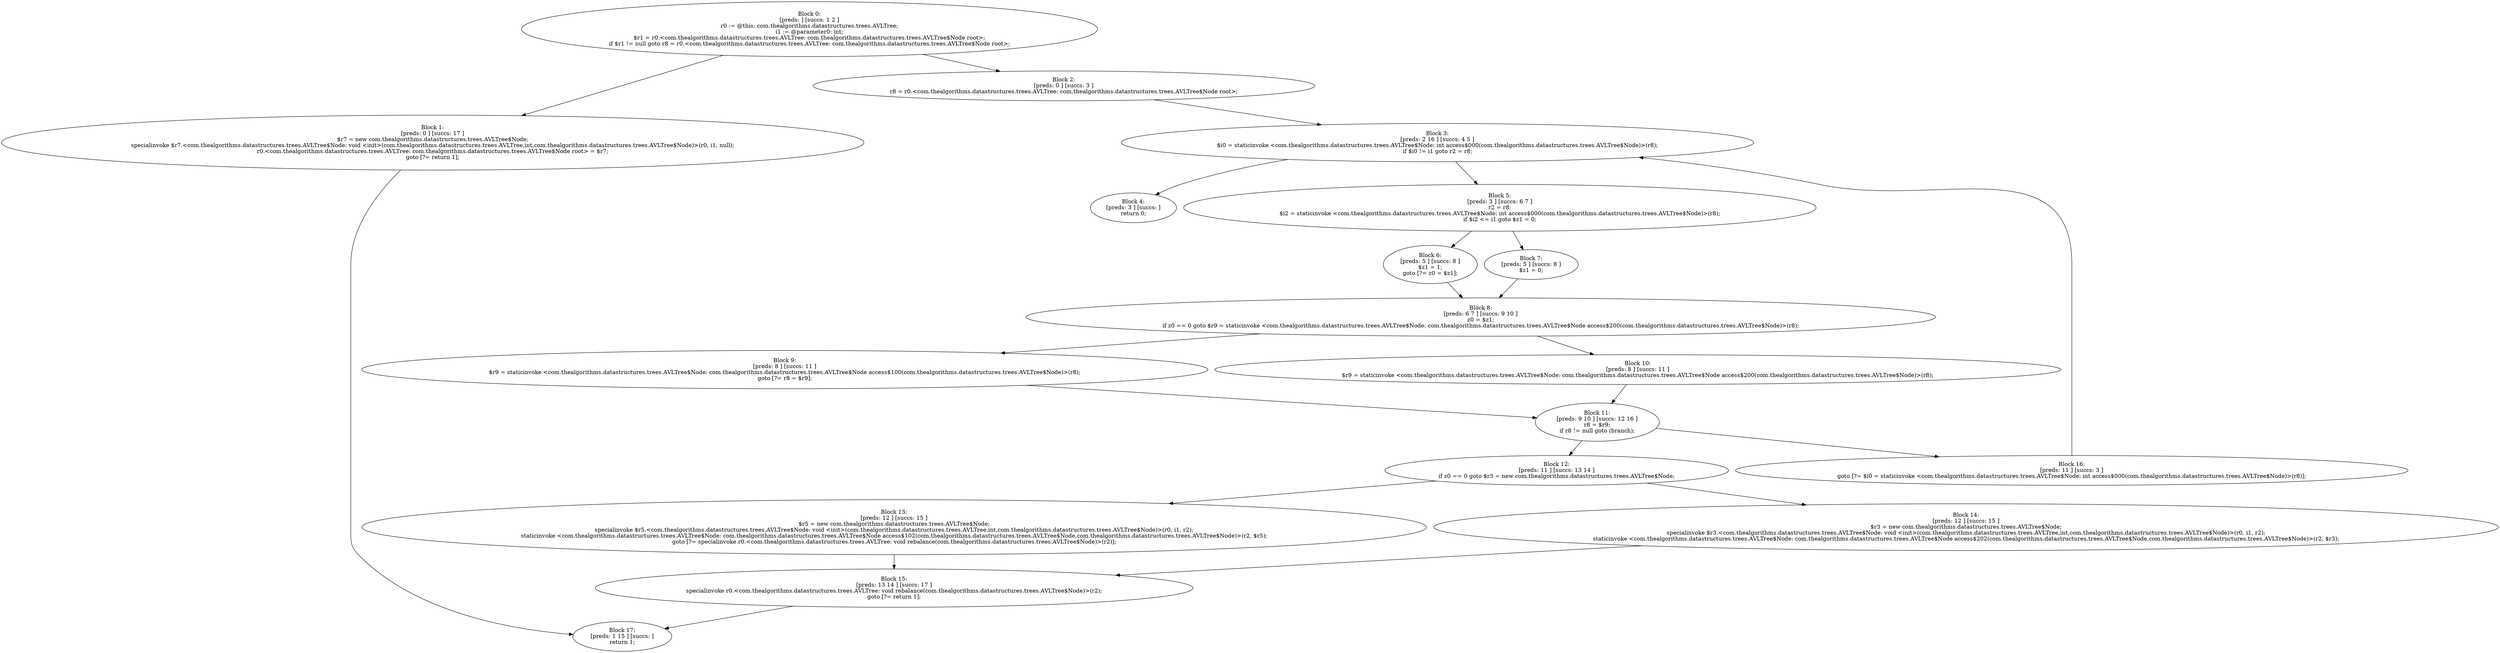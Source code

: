 digraph "unitGraph" {
    "Block 0:
[preds: ] [succs: 1 2 ]
r0 := @this: com.thealgorithms.datastructures.trees.AVLTree;
i1 := @parameter0: int;
$r1 = r0.<com.thealgorithms.datastructures.trees.AVLTree: com.thealgorithms.datastructures.trees.AVLTree$Node root>;
if $r1 != null goto r8 = r0.<com.thealgorithms.datastructures.trees.AVLTree: com.thealgorithms.datastructures.trees.AVLTree$Node root>;
"
    "Block 1:
[preds: 0 ] [succs: 17 ]
$r7 = new com.thealgorithms.datastructures.trees.AVLTree$Node;
specialinvoke $r7.<com.thealgorithms.datastructures.trees.AVLTree$Node: void <init>(com.thealgorithms.datastructures.trees.AVLTree,int,com.thealgorithms.datastructures.trees.AVLTree$Node)>(r0, i1, null);
r0.<com.thealgorithms.datastructures.trees.AVLTree: com.thealgorithms.datastructures.trees.AVLTree$Node root> = $r7;
goto [?= return 1];
"
    "Block 2:
[preds: 0 ] [succs: 3 ]
r8 = r0.<com.thealgorithms.datastructures.trees.AVLTree: com.thealgorithms.datastructures.trees.AVLTree$Node root>;
"
    "Block 3:
[preds: 2 16 ] [succs: 4 5 ]
$i0 = staticinvoke <com.thealgorithms.datastructures.trees.AVLTree$Node: int access$000(com.thealgorithms.datastructures.trees.AVLTree$Node)>(r8);
if $i0 != i1 goto r2 = r8;
"
    "Block 4:
[preds: 3 ] [succs: ]
return 0;
"
    "Block 5:
[preds: 3 ] [succs: 6 7 ]
r2 = r8;
$i2 = staticinvoke <com.thealgorithms.datastructures.trees.AVLTree$Node: int access$000(com.thealgorithms.datastructures.trees.AVLTree$Node)>(r8);
if $i2 <= i1 goto $z1 = 0;
"
    "Block 6:
[preds: 5 ] [succs: 8 ]
$z1 = 1;
goto [?= z0 = $z1];
"
    "Block 7:
[preds: 5 ] [succs: 8 ]
$z1 = 0;
"
    "Block 8:
[preds: 6 7 ] [succs: 9 10 ]
z0 = $z1;
if z0 == 0 goto $r9 = staticinvoke <com.thealgorithms.datastructures.trees.AVLTree$Node: com.thealgorithms.datastructures.trees.AVLTree$Node access$200(com.thealgorithms.datastructures.trees.AVLTree$Node)>(r8);
"
    "Block 9:
[preds: 8 ] [succs: 11 ]
$r9 = staticinvoke <com.thealgorithms.datastructures.trees.AVLTree$Node: com.thealgorithms.datastructures.trees.AVLTree$Node access$100(com.thealgorithms.datastructures.trees.AVLTree$Node)>(r8);
goto [?= r8 = $r9];
"
    "Block 10:
[preds: 8 ] [succs: 11 ]
$r9 = staticinvoke <com.thealgorithms.datastructures.trees.AVLTree$Node: com.thealgorithms.datastructures.trees.AVLTree$Node access$200(com.thealgorithms.datastructures.trees.AVLTree$Node)>(r8);
"
    "Block 11:
[preds: 9 10 ] [succs: 12 16 ]
r8 = $r9;
if r8 != null goto (branch);
"
    "Block 12:
[preds: 11 ] [succs: 13 14 ]
if z0 == 0 goto $r3 = new com.thealgorithms.datastructures.trees.AVLTree$Node;
"
    "Block 13:
[preds: 12 ] [succs: 15 ]
$r5 = new com.thealgorithms.datastructures.trees.AVLTree$Node;
specialinvoke $r5.<com.thealgorithms.datastructures.trees.AVLTree$Node: void <init>(com.thealgorithms.datastructures.trees.AVLTree,int,com.thealgorithms.datastructures.trees.AVLTree$Node)>(r0, i1, r2);
staticinvoke <com.thealgorithms.datastructures.trees.AVLTree$Node: com.thealgorithms.datastructures.trees.AVLTree$Node access$102(com.thealgorithms.datastructures.trees.AVLTree$Node,com.thealgorithms.datastructures.trees.AVLTree$Node)>(r2, $r5);
goto [?= specialinvoke r0.<com.thealgorithms.datastructures.trees.AVLTree: void rebalance(com.thealgorithms.datastructures.trees.AVLTree$Node)>(r2)];
"
    "Block 14:
[preds: 12 ] [succs: 15 ]
$r3 = new com.thealgorithms.datastructures.trees.AVLTree$Node;
specialinvoke $r3.<com.thealgorithms.datastructures.trees.AVLTree$Node: void <init>(com.thealgorithms.datastructures.trees.AVLTree,int,com.thealgorithms.datastructures.trees.AVLTree$Node)>(r0, i1, r2);
staticinvoke <com.thealgorithms.datastructures.trees.AVLTree$Node: com.thealgorithms.datastructures.trees.AVLTree$Node access$202(com.thealgorithms.datastructures.trees.AVLTree$Node,com.thealgorithms.datastructures.trees.AVLTree$Node)>(r2, $r3);
"
    "Block 15:
[preds: 13 14 ] [succs: 17 ]
specialinvoke r0.<com.thealgorithms.datastructures.trees.AVLTree: void rebalance(com.thealgorithms.datastructures.trees.AVLTree$Node)>(r2);
goto [?= return 1];
"
    "Block 16:
[preds: 11 ] [succs: 3 ]
goto [?= $i0 = staticinvoke <com.thealgorithms.datastructures.trees.AVLTree$Node: int access$000(com.thealgorithms.datastructures.trees.AVLTree$Node)>(r8)];
"
    "Block 17:
[preds: 1 15 ] [succs: ]
return 1;
"
    "Block 0:
[preds: ] [succs: 1 2 ]
r0 := @this: com.thealgorithms.datastructures.trees.AVLTree;
i1 := @parameter0: int;
$r1 = r0.<com.thealgorithms.datastructures.trees.AVLTree: com.thealgorithms.datastructures.trees.AVLTree$Node root>;
if $r1 != null goto r8 = r0.<com.thealgorithms.datastructures.trees.AVLTree: com.thealgorithms.datastructures.trees.AVLTree$Node root>;
"->"Block 1:
[preds: 0 ] [succs: 17 ]
$r7 = new com.thealgorithms.datastructures.trees.AVLTree$Node;
specialinvoke $r7.<com.thealgorithms.datastructures.trees.AVLTree$Node: void <init>(com.thealgorithms.datastructures.trees.AVLTree,int,com.thealgorithms.datastructures.trees.AVLTree$Node)>(r0, i1, null);
r0.<com.thealgorithms.datastructures.trees.AVLTree: com.thealgorithms.datastructures.trees.AVLTree$Node root> = $r7;
goto [?= return 1];
";
    "Block 0:
[preds: ] [succs: 1 2 ]
r0 := @this: com.thealgorithms.datastructures.trees.AVLTree;
i1 := @parameter0: int;
$r1 = r0.<com.thealgorithms.datastructures.trees.AVLTree: com.thealgorithms.datastructures.trees.AVLTree$Node root>;
if $r1 != null goto r8 = r0.<com.thealgorithms.datastructures.trees.AVLTree: com.thealgorithms.datastructures.trees.AVLTree$Node root>;
"->"Block 2:
[preds: 0 ] [succs: 3 ]
r8 = r0.<com.thealgorithms.datastructures.trees.AVLTree: com.thealgorithms.datastructures.trees.AVLTree$Node root>;
";
    "Block 1:
[preds: 0 ] [succs: 17 ]
$r7 = new com.thealgorithms.datastructures.trees.AVLTree$Node;
specialinvoke $r7.<com.thealgorithms.datastructures.trees.AVLTree$Node: void <init>(com.thealgorithms.datastructures.trees.AVLTree,int,com.thealgorithms.datastructures.trees.AVLTree$Node)>(r0, i1, null);
r0.<com.thealgorithms.datastructures.trees.AVLTree: com.thealgorithms.datastructures.trees.AVLTree$Node root> = $r7;
goto [?= return 1];
"->"Block 17:
[preds: 1 15 ] [succs: ]
return 1;
";
    "Block 2:
[preds: 0 ] [succs: 3 ]
r8 = r0.<com.thealgorithms.datastructures.trees.AVLTree: com.thealgorithms.datastructures.trees.AVLTree$Node root>;
"->"Block 3:
[preds: 2 16 ] [succs: 4 5 ]
$i0 = staticinvoke <com.thealgorithms.datastructures.trees.AVLTree$Node: int access$000(com.thealgorithms.datastructures.trees.AVLTree$Node)>(r8);
if $i0 != i1 goto r2 = r8;
";
    "Block 3:
[preds: 2 16 ] [succs: 4 5 ]
$i0 = staticinvoke <com.thealgorithms.datastructures.trees.AVLTree$Node: int access$000(com.thealgorithms.datastructures.trees.AVLTree$Node)>(r8);
if $i0 != i1 goto r2 = r8;
"->"Block 4:
[preds: 3 ] [succs: ]
return 0;
";
    "Block 3:
[preds: 2 16 ] [succs: 4 5 ]
$i0 = staticinvoke <com.thealgorithms.datastructures.trees.AVLTree$Node: int access$000(com.thealgorithms.datastructures.trees.AVLTree$Node)>(r8);
if $i0 != i1 goto r2 = r8;
"->"Block 5:
[preds: 3 ] [succs: 6 7 ]
r2 = r8;
$i2 = staticinvoke <com.thealgorithms.datastructures.trees.AVLTree$Node: int access$000(com.thealgorithms.datastructures.trees.AVLTree$Node)>(r8);
if $i2 <= i1 goto $z1 = 0;
";
    "Block 5:
[preds: 3 ] [succs: 6 7 ]
r2 = r8;
$i2 = staticinvoke <com.thealgorithms.datastructures.trees.AVLTree$Node: int access$000(com.thealgorithms.datastructures.trees.AVLTree$Node)>(r8);
if $i2 <= i1 goto $z1 = 0;
"->"Block 6:
[preds: 5 ] [succs: 8 ]
$z1 = 1;
goto [?= z0 = $z1];
";
    "Block 5:
[preds: 3 ] [succs: 6 7 ]
r2 = r8;
$i2 = staticinvoke <com.thealgorithms.datastructures.trees.AVLTree$Node: int access$000(com.thealgorithms.datastructures.trees.AVLTree$Node)>(r8);
if $i2 <= i1 goto $z1 = 0;
"->"Block 7:
[preds: 5 ] [succs: 8 ]
$z1 = 0;
";
    "Block 6:
[preds: 5 ] [succs: 8 ]
$z1 = 1;
goto [?= z0 = $z1];
"->"Block 8:
[preds: 6 7 ] [succs: 9 10 ]
z0 = $z1;
if z0 == 0 goto $r9 = staticinvoke <com.thealgorithms.datastructures.trees.AVLTree$Node: com.thealgorithms.datastructures.trees.AVLTree$Node access$200(com.thealgorithms.datastructures.trees.AVLTree$Node)>(r8);
";
    "Block 7:
[preds: 5 ] [succs: 8 ]
$z1 = 0;
"->"Block 8:
[preds: 6 7 ] [succs: 9 10 ]
z0 = $z1;
if z0 == 0 goto $r9 = staticinvoke <com.thealgorithms.datastructures.trees.AVLTree$Node: com.thealgorithms.datastructures.trees.AVLTree$Node access$200(com.thealgorithms.datastructures.trees.AVLTree$Node)>(r8);
";
    "Block 8:
[preds: 6 7 ] [succs: 9 10 ]
z0 = $z1;
if z0 == 0 goto $r9 = staticinvoke <com.thealgorithms.datastructures.trees.AVLTree$Node: com.thealgorithms.datastructures.trees.AVLTree$Node access$200(com.thealgorithms.datastructures.trees.AVLTree$Node)>(r8);
"->"Block 9:
[preds: 8 ] [succs: 11 ]
$r9 = staticinvoke <com.thealgorithms.datastructures.trees.AVLTree$Node: com.thealgorithms.datastructures.trees.AVLTree$Node access$100(com.thealgorithms.datastructures.trees.AVLTree$Node)>(r8);
goto [?= r8 = $r9];
";
    "Block 8:
[preds: 6 7 ] [succs: 9 10 ]
z0 = $z1;
if z0 == 0 goto $r9 = staticinvoke <com.thealgorithms.datastructures.trees.AVLTree$Node: com.thealgorithms.datastructures.trees.AVLTree$Node access$200(com.thealgorithms.datastructures.trees.AVLTree$Node)>(r8);
"->"Block 10:
[preds: 8 ] [succs: 11 ]
$r9 = staticinvoke <com.thealgorithms.datastructures.trees.AVLTree$Node: com.thealgorithms.datastructures.trees.AVLTree$Node access$200(com.thealgorithms.datastructures.trees.AVLTree$Node)>(r8);
";
    "Block 9:
[preds: 8 ] [succs: 11 ]
$r9 = staticinvoke <com.thealgorithms.datastructures.trees.AVLTree$Node: com.thealgorithms.datastructures.trees.AVLTree$Node access$100(com.thealgorithms.datastructures.trees.AVLTree$Node)>(r8);
goto [?= r8 = $r9];
"->"Block 11:
[preds: 9 10 ] [succs: 12 16 ]
r8 = $r9;
if r8 != null goto (branch);
";
    "Block 10:
[preds: 8 ] [succs: 11 ]
$r9 = staticinvoke <com.thealgorithms.datastructures.trees.AVLTree$Node: com.thealgorithms.datastructures.trees.AVLTree$Node access$200(com.thealgorithms.datastructures.trees.AVLTree$Node)>(r8);
"->"Block 11:
[preds: 9 10 ] [succs: 12 16 ]
r8 = $r9;
if r8 != null goto (branch);
";
    "Block 11:
[preds: 9 10 ] [succs: 12 16 ]
r8 = $r9;
if r8 != null goto (branch);
"->"Block 12:
[preds: 11 ] [succs: 13 14 ]
if z0 == 0 goto $r3 = new com.thealgorithms.datastructures.trees.AVLTree$Node;
";
    "Block 11:
[preds: 9 10 ] [succs: 12 16 ]
r8 = $r9;
if r8 != null goto (branch);
"->"Block 16:
[preds: 11 ] [succs: 3 ]
goto [?= $i0 = staticinvoke <com.thealgorithms.datastructures.trees.AVLTree$Node: int access$000(com.thealgorithms.datastructures.trees.AVLTree$Node)>(r8)];
";
    "Block 12:
[preds: 11 ] [succs: 13 14 ]
if z0 == 0 goto $r3 = new com.thealgorithms.datastructures.trees.AVLTree$Node;
"->"Block 13:
[preds: 12 ] [succs: 15 ]
$r5 = new com.thealgorithms.datastructures.trees.AVLTree$Node;
specialinvoke $r5.<com.thealgorithms.datastructures.trees.AVLTree$Node: void <init>(com.thealgorithms.datastructures.trees.AVLTree,int,com.thealgorithms.datastructures.trees.AVLTree$Node)>(r0, i1, r2);
staticinvoke <com.thealgorithms.datastructures.trees.AVLTree$Node: com.thealgorithms.datastructures.trees.AVLTree$Node access$102(com.thealgorithms.datastructures.trees.AVLTree$Node,com.thealgorithms.datastructures.trees.AVLTree$Node)>(r2, $r5);
goto [?= specialinvoke r0.<com.thealgorithms.datastructures.trees.AVLTree: void rebalance(com.thealgorithms.datastructures.trees.AVLTree$Node)>(r2)];
";
    "Block 12:
[preds: 11 ] [succs: 13 14 ]
if z0 == 0 goto $r3 = new com.thealgorithms.datastructures.trees.AVLTree$Node;
"->"Block 14:
[preds: 12 ] [succs: 15 ]
$r3 = new com.thealgorithms.datastructures.trees.AVLTree$Node;
specialinvoke $r3.<com.thealgorithms.datastructures.trees.AVLTree$Node: void <init>(com.thealgorithms.datastructures.trees.AVLTree,int,com.thealgorithms.datastructures.trees.AVLTree$Node)>(r0, i1, r2);
staticinvoke <com.thealgorithms.datastructures.trees.AVLTree$Node: com.thealgorithms.datastructures.trees.AVLTree$Node access$202(com.thealgorithms.datastructures.trees.AVLTree$Node,com.thealgorithms.datastructures.trees.AVLTree$Node)>(r2, $r3);
";
    "Block 13:
[preds: 12 ] [succs: 15 ]
$r5 = new com.thealgorithms.datastructures.trees.AVLTree$Node;
specialinvoke $r5.<com.thealgorithms.datastructures.trees.AVLTree$Node: void <init>(com.thealgorithms.datastructures.trees.AVLTree,int,com.thealgorithms.datastructures.trees.AVLTree$Node)>(r0, i1, r2);
staticinvoke <com.thealgorithms.datastructures.trees.AVLTree$Node: com.thealgorithms.datastructures.trees.AVLTree$Node access$102(com.thealgorithms.datastructures.trees.AVLTree$Node,com.thealgorithms.datastructures.trees.AVLTree$Node)>(r2, $r5);
goto [?= specialinvoke r0.<com.thealgorithms.datastructures.trees.AVLTree: void rebalance(com.thealgorithms.datastructures.trees.AVLTree$Node)>(r2)];
"->"Block 15:
[preds: 13 14 ] [succs: 17 ]
specialinvoke r0.<com.thealgorithms.datastructures.trees.AVLTree: void rebalance(com.thealgorithms.datastructures.trees.AVLTree$Node)>(r2);
goto [?= return 1];
";
    "Block 14:
[preds: 12 ] [succs: 15 ]
$r3 = new com.thealgorithms.datastructures.trees.AVLTree$Node;
specialinvoke $r3.<com.thealgorithms.datastructures.trees.AVLTree$Node: void <init>(com.thealgorithms.datastructures.trees.AVLTree,int,com.thealgorithms.datastructures.trees.AVLTree$Node)>(r0, i1, r2);
staticinvoke <com.thealgorithms.datastructures.trees.AVLTree$Node: com.thealgorithms.datastructures.trees.AVLTree$Node access$202(com.thealgorithms.datastructures.trees.AVLTree$Node,com.thealgorithms.datastructures.trees.AVLTree$Node)>(r2, $r3);
"->"Block 15:
[preds: 13 14 ] [succs: 17 ]
specialinvoke r0.<com.thealgorithms.datastructures.trees.AVLTree: void rebalance(com.thealgorithms.datastructures.trees.AVLTree$Node)>(r2);
goto [?= return 1];
";
    "Block 15:
[preds: 13 14 ] [succs: 17 ]
specialinvoke r0.<com.thealgorithms.datastructures.trees.AVLTree: void rebalance(com.thealgorithms.datastructures.trees.AVLTree$Node)>(r2);
goto [?= return 1];
"->"Block 17:
[preds: 1 15 ] [succs: ]
return 1;
";
    "Block 16:
[preds: 11 ] [succs: 3 ]
goto [?= $i0 = staticinvoke <com.thealgorithms.datastructures.trees.AVLTree$Node: int access$000(com.thealgorithms.datastructures.trees.AVLTree$Node)>(r8)];
"->"Block 3:
[preds: 2 16 ] [succs: 4 5 ]
$i0 = staticinvoke <com.thealgorithms.datastructures.trees.AVLTree$Node: int access$000(com.thealgorithms.datastructures.trees.AVLTree$Node)>(r8);
if $i0 != i1 goto r2 = r8;
";
}
